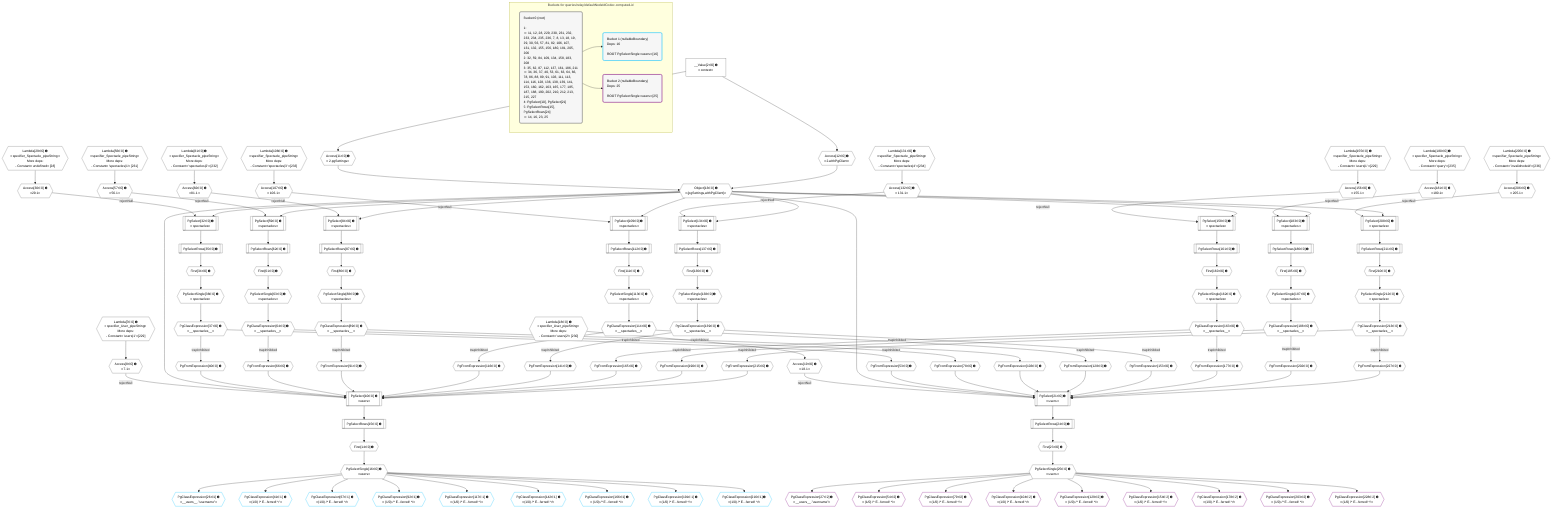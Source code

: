 %%{init: {'themeVariables': { 'fontSize': '12px'}}}%%
graph TD
    classDef path fill:#eee,stroke:#000,color:#000
    classDef plan fill:#fff,stroke-width:1px,color:#000
    classDef itemplan fill:#fff,stroke-width:2px,color:#000
    classDef unbatchedplan fill:#dff,stroke-width:1px,color:#000
    classDef sideeffectplan fill:#fcc,stroke-width:2px,color:#000
    classDef bucket fill:#f6f6f6,color:#000,stroke-width:2px,text-align:left

    subgraph "Buckets for queries/relay/defaultNodeIdCodec.computed-id"
    Bucket0("Bucket 0 (root)<br /><br />1: <br />ᐳ: 11, 12, 28, 229, 230, 231, 232, 233, 234, 235, 236, 7, 8, 13, 18, 19, 29, 30, 56, 57, 81, 82, 106, 107, 131, 132, 155, 156, 180, 181, 205, 206<br />2: 32, 59, 84, 109, 134, 158, 183, 208<br />3: 35, 62, 87, 112, 137, 161, 186, 211<br />ᐳ: 34, 36, 37, 40, 53, 61, 63, 64, 66, 78, 86, 88, 89, 91, 103, 111, 113, 114, 116, 128, 136, 138, 139, 141, 153, 160, 162, 163, 165, 177, 185, 187, 188, 190, 202, 210, 212, 213, 215, 227<br />4: PgSelect[10], PgSelect[21]<br />5: PgSelectRows[15], PgSelectRows[24]<br />ᐳ: 14, 16, 23, 25"):::bucket
    Bucket1("Bucket 1 (nullableBoundary)<br />Deps: 16<br /><br />ROOT PgSelectSingleᐸusersᐳ[16]"):::bucket
    Bucket2("Bucket 2 (nullableBoundary)<br />Deps: 25<br /><br />ROOT PgSelectSingleᐸusersᐳ[25]"):::bucket
    end
    Bucket0 --> Bucket1 & Bucket2

    %% plan dependencies
    PgSelect10[["PgSelect[10∈0] ➊<br />ᐸusersᐳ"]]:::plan
    Object13{{"Object[13∈0] ➊<br />ᐸ{pgSettings,withPgClient}ᐳ"}}:::plan
    Access8{{"Access[8∈0] ➊<br />ᐸ7.1ᐳ"}}:::plan
    PgFromExpression40{{"PgFromExpression[40∈0] ➊"}}:::plan
    PgFromExpression66{{"PgFromExpression[66∈0] ➊"}}:::plan
    PgFromExpression91{{"PgFromExpression[91∈0] ➊"}}:::plan
    PgFromExpression116{{"PgFromExpression[116∈0] ➊"}}:::plan
    PgFromExpression141{{"PgFromExpression[141∈0] ➊"}}:::plan
    PgFromExpression165{{"PgFromExpression[165∈0] ➊"}}:::plan
    PgFromExpression190{{"PgFromExpression[190∈0] ➊"}}:::plan
    PgFromExpression215{{"PgFromExpression[215∈0] ➊"}}:::plan
    Access8 -->|rejectNull| PgSelect10
    Object13 & PgFromExpression40 & PgFromExpression66 & PgFromExpression91 & PgFromExpression116 & PgFromExpression141 & PgFromExpression165 & PgFromExpression190 & PgFromExpression215 --> PgSelect10
    PgSelect21[["PgSelect[21∈0] ➊<br />ᐸusersᐳ"]]:::plan
    Access19{{"Access[19∈0] ➊<br />ᐸ18.1ᐳ"}}:::plan
    PgFromExpression53{{"PgFromExpression[53∈0] ➊"}}:::plan
    PgFromExpression78{{"PgFromExpression[78∈0] ➊"}}:::plan
    PgFromExpression103{{"PgFromExpression[103∈0] ➊"}}:::plan
    PgFromExpression128{{"PgFromExpression[128∈0] ➊"}}:::plan
    PgFromExpression153{{"PgFromExpression[153∈0] ➊"}}:::plan
    PgFromExpression177{{"PgFromExpression[177∈0] ➊"}}:::plan
    PgFromExpression202{{"PgFromExpression[202∈0] ➊"}}:::plan
    PgFromExpression227{{"PgFromExpression[227∈0] ➊"}}:::plan
    Access19 -->|rejectNull| PgSelect21
    Object13 & PgFromExpression53 & PgFromExpression78 & PgFromExpression103 & PgFromExpression128 & PgFromExpression153 & PgFromExpression177 & PgFromExpression202 & PgFromExpression227 --> PgSelect21
    Access11{{"Access[11∈0] ➊<br />ᐸ2.pgSettingsᐳ"}}:::plan
    Access12{{"Access[12∈0] ➊<br />ᐸ2.withPgClientᐳ"}}:::plan
    Access11 & Access12 --> Object13
    PgSelect32[["PgSelect[32∈0] ➊<br />ᐸspectaclesᐳ"]]:::plan
    Access30{{"Access[30∈0] ➊<br />ᐸ29.1ᐳ"}}:::plan
    Access30 -->|rejectNull| PgSelect32
    Object13 --> PgSelect32
    PgSelect59[["PgSelect[59∈0] ➊<br />ᐸspectaclesᐳ"]]:::plan
    Access57{{"Access[57∈0] ➊<br />ᐸ56.1ᐳ"}}:::plan
    Access57 -->|rejectNull| PgSelect59
    Object13 --> PgSelect59
    PgSelect84[["PgSelect[84∈0] ➊<br />ᐸspectaclesᐳ"]]:::plan
    Access82{{"Access[82∈0] ➊<br />ᐸ81.1ᐳ"}}:::plan
    Access82 -->|rejectNull| PgSelect84
    Object13 --> PgSelect84
    PgSelect109[["PgSelect[109∈0] ➊<br />ᐸspectaclesᐳ"]]:::plan
    Access107{{"Access[107∈0] ➊<br />ᐸ106.1ᐳ"}}:::plan
    Access107 -->|rejectNull| PgSelect109
    Object13 --> PgSelect109
    PgSelect134[["PgSelect[134∈0] ➊<br />ᐸspectaclesᐳ"]]:::plan
    Access132{{"Access[132∈0] ➊<br />ᐸ131.1ᐳ"}}:::plan
    Access132 -->|rejectNull| PgSelect134
    Object13 --> PgSelect134
    PgSelect158[["PgSelect[158∈0] ➊<br />ᐸspectaclesᐳ"]]:::plan
    Access156{{"Access[156∈0] ➊<br />ᐸ155.1ᐳ"}}:::plan
    Access156 -->|rejectNull| PgSelect158
    Object13 --> PgSelect158
    PgSelect183[["PgSelect[183∈0] ➊<br />ᐸspectaclesᐳ"]]:::plan
    Access181{{"Access[181∈0] ➊<br />ᐸ180.1ᐳ"}}:::plan
    Access181 -->|rejectNull| PgSelect183
    Object13 --> PgSelect183
    PgSelect208[["PgSelect[208∈0] ➊<br />ᐸspectaclesᐳ"]]:::plan
    Access206{{"Access[206∈0] ➊<br />ᐸ205.1ᐳ"}}:::plan
    Access206 -->|rejectNull| PgSelect208
    Object13 --> PgSelect208
    Lambda7{{"Lambda[7∈0] ➊<br />ᐸspecifier_User_pipeStringᐳ<br />More deps:<br />- Constantᐸ'users|1'ᐳ[229]"}}:::plan
    Lambda7 --> Access8
    __Value2["__Value[2∈0] ➊<br />ᐸcontextᐳ"]:::plan
    __Value2 --> Access11
    __Value2 --> Access12
    First14{{"First[14∈0] ➊"}}:::plan
    PgSelectRows15[["PgSelectRows[15∈0] ➊"]]:::plan
    PgSelectRows15 --> First14
    PgSelect10 --> PgSelectRows15
    PgSelectSingle16{{"PgSelectSingle[16∈0] ➊<br />ᐸusersᐳ"}}:::plan
    First14 --> PgSelectSingle16
    Lambda18{{"Lambda[18∈0] ➊<br />ᐸspecifier_User_pipeStringᐳ<br />More deps:<br />- Constantᐸ'users|2'ᐳ[230]"}}:::plan
    Lambda18 --> Access19
    First23{{"First[23∈0] ➊"}}:::plan
    PgSelectRows24[["PgSelectRows[24∈0] ➊"]]:::plan
    PgSelectRows24 --> First23
    PgSelect21 --> PgSelectRows24
    PgSelectSingle25{{"PgSelectSingle[25∈0] ➊<br />ᐸusersᐳ"}}:::plan
    First23 --> PgSelectSingle25
    Lambda29{{"Lambda[29∈0] ➊<br />ᐸspecifier_Spectacle_pipeStringᐳ<br />More deps:<br />- Constantᐸundefinedᐳ[28]"}}:::plan
    Lambda29 --> Access30
    First34{{"First[34∈0] ➊"}}:::plan
    PgSelectRows35[["PgSelectRows[35∈0] ➊"]]:::plan
    PgSelectRows35 --> First34
    PgSelect32 --> PgSelectRows35
    PgSelectSingle36{{"PgSelectSingle[36∈0] ➊<br />ᐸspectaclesᐳ"}}:::plan
    First34 --> PgSelectSingle36
    PgClassExpression37{{"PgClassExpression[37∈0] ➊<br />ᐸ__spectacles__ᐳ"}}:::plan
    PgSelectSingle36 --> PgClassExpression37
    PgClassExpression37 -->|trapInhibited| PgFromExpression40
    PgClassExpression37 -->|trapInhibited| PgFromExpression53
    Lambda56{{"Lambda[56∈0] ➊<br />ᐸspecifier_Spectacle_pipeStringᐳ<br />More deps:<br />- Constantᐸ'spectacles|1'ᐳ[231]"}}:::plan
    Lambda56 --> Access57
    First61{{"First[61∈0] ➊"}}:::plan
    PgSelectRows62[["PgSelectRows[62∈0] ➊"]]:::plan
    PgSelectRows62 --> First61
    PgSelect59 --> PgSelectRows62
    PgSelectSingle63{{"PgSelectSingle[63∈0] ➊<br />ᐸspectaclesᐳ"}}:::plan
    First61 --> PgSelectSingle63
    PgClassExpression64{{"PgClassExpression[64∈0] ➊<br />ᐸ__spectacles__ᐳ"}}:::plan
    PgSelectSingle63 --> PgClassExpression64
    PgClassExpression64 -->|trapInhibited| PgFromExpression66
    PgClassExpression64 -->|trapInhibited| PgFromExpression78
    Lambda81{{"Lambda[81∈0] ➊<br />ᐸspecifier_Spectacle_pipeStringᐳ<br />More deps:<br />- Constantᐸ'spectacles|2'ᐳ[232]"}}:::plan
    Lambda81 --> Access82
    First86{{"First[86∈0] ➊"}}:::plan
    PgSelectRows87[["PgSelectRows[87∈0] ➊"]]:::plan
    PgSelectRows87 --> First86
    PgSelect84 --> PgSelectRows87
    PgSelectSingle88{{"PgSelectSingle[88∈0] ➊<br />ᐸspectaclesᐳ"}}:::plan
    First86 --> PgSelectSingle88
    PgClassExpression89{{"PgClassExpression[89∈0] ➊<br />ᐸ__spectacles__ᐳ"}}:::plan
    PgSelectSingle88 --> PgClassExpression89
    PgClassExpression89 -->|trapInhibited| PgFromExpression91
    PgClassExpression89 -->|trapInhibited| PgFromExpression103
    Lambda106{{"Lambda[106∈0] ➊<br />ᐸspecifier_Spectacle_pipeStringᐳ<br />More deps:<br />- Constantᐸ'spectacles|3'ᐳ[233]"}}:::plan
    Lambda106 --> Access107
    First111{{"First[111∈0] ➊"}}:::plan
    PgSelectRows112[["PgSelectRows[112∈0] ➊"]]:::plan
    PgSelectRows112 --> First111
    PgSelect109 --> PgSelectRows112
    PgSelectSingle113{{"PgSelectSingle[113∈0] ➊<br />ᐸspectaclesᐳ"}}:::plan
    First111 --> PgSelectSingle113
    PgClassExpression114{{"PgClassExpression[114∈0] ➊<br />ᐸ__spectacles__ᐳ"}}:::plan
    PgSelectSingle113 --> PgClassExpression114
    PgClassExpression114 -->|trapInhibited| PgFromExpression116
    PgClassExpression114 -->|trapInhibited| PgFromExpression128
    Lambda131{{"Lambda[131∈0] ➊<br />ᐸspecifier_Spectacle_pipeStringᐳ<br />More deps:<br />- Constantᐸ'spectacles|4'ᐳ[234]"}}:::plan
    Lambda131 --> Access132
    First136{{"First[136∈0] ➊"}}:::plan
    PgSelectRows137[["PgSelectRows[137∈0] ➊"]]:::plan
    PgSelectRows137 --> First136
    PgSelect134 --> PgSelectRows137
    PgSelectSingle138{{"PgSelectSingle[138∈0] ➊<br />ᐸspectaclesᐳ"}}:::plan
    First136 --> PgSelectSingle138
    PgClassExpression139{{"PgClassExpression[139∈0] ➊<br />ᐸ__spectacles__ᐳ"}}:::plan
    PgSelectSingle138 --> PgClassExpression139
    PgClassExpression139 -->|trapInhibited| PgFromExpression141
    PgClassExpression139 -->|trapInhibited| PgFromExpression153
    Lambda155{{"Lambda[155∈0] ➊<br />ᐸspecifier_Spectacle_pipeStringᐳ<br />More deps:<br />- Constantᐸ'users|1'ᐳ[229]"}}:::plan
    Lambda155 --> Access156
    First160{{"First[160∈0] ➊"}}:::plan
    PgSelectRows161[["PgSelectRows[161∈0] ➊"]]:::plan
    PgSelectRows161 --> First160
    PgSelect158 --> PgSelectRows161
    PgSelectSingle162{{"PgSelectSingle[162∈0] ➊<br />ᐸspectaclesᐳ"}}:::plan
    First160 --> PgSelectSingle162
    PgClassExpression163{{"PgClassExpression[163∈0] ➊<br />ᐸ__spectacles__ᐳ"}}:::plan
    PgSelectSingle162 --> PgClassExpression163
    PgClassExpression163 -->|trapInhibited| PgFromExpression165
    PgClassExpression163 -->|trapInhibited| PgFromExpression177
    Lambda180{{"Lambda[180∈0] ➊<br />ᐸspecifier_Spectacle_pipeStringᐳ<br />More deps:<br />- Constantᐸ'query'ᐳ[235]"}}:::plan
    Lambda180 --> Access181
    First185{{"First[185∈0] ➊"}}:::plan
    PgSelectRows186[["PgSelectRows[186∈0] ➊"]]:::plan
    PgSelectRows186 --> First185
    PgSelect183 --> PgSelectRows186
    PgSelectSingle187{{"PgSelectSingle[187∈0] ➊<br />ᐸspectaclesᐳ"}}:::plan
    First185 --> PgSelectSingle187
    PgClassExpression188{{"PgClassExpression[188∈0] ➊<br />ᐸ__spectacles__ᐳ"}}:::plan
    PgSelectSingle187 --> PgClassExpression188
    PgClassExpression188 -->|trapInhibited| PgFromExpression190
    PgClassExpression188 -->|trapInhibited| PgFromExpression202
    Lambda205{{"Lambda[205∈0] ➊<br />ᐸspecifier_Spectacle_pipeStringᐳ<br />More deps:<br />- Constantᐸ'invalidnodeid'ᐳ[236]"}}:::plan
    Lambda205 --> Access206
    First210{{"First[210∈0] ➊"}}:::plan
    PgSelectRows211[["PgSelectRows[211∈0] ➊"]]:::plan
    PgSelectRows211 --> First210
    PgSelect208 --> PgSelectRows211
    PgSelectSingle212{{"PgSelectSingle[212∈0] ➊<br />ᐸspectaclesᐳ"}}:::plan
    First210 --> PgSelectSingle212
    PgClassExpression213{{"PgClassExpression[213∈0] ➊<br />ᐸ__spectacles__ᐳ"}}:::plan
    PgSelectSingle212 --> PgClassExpression213
    PgClassExpression213 -->|trapInhibited| PgFromExpression215
    PgClassExpression213 -->|trapInhibited| PgFromExpression227
    PgClassExpression26{{"PgClassExpression[26∈1] ➊<br />ᐸ__users__.”username”ᐳ"}}:::plan
    PgSelectSingle16 --> PgClassExpression26
    PgClassExpression41{{"PgClassExpression[41∈1] ➊<br />ᐸ(1/0) /* E...ferred! */ᐳ"}}:::plan
    PgSelectSingle16 --> PgClassExpression41
    PgClassExpression67{{"PgClassExpression[67∈1] ➊<br />ᐸ(1/0) /* E...ferred! */ᐳ"}}:::plan
    PgSelectSingle16 --> PgClassExpression67
    PgClassExpression92{{"PgClassExpression[92∈1] ➊<br />ᐸ(1/0) /* E...ferred! */ᐳ"}}:::plan
    PgSelectSingle16 --> PgClassExpression92
    PgClassExpression117{{"PgClassExpression[117∈1] ➊<br />ᐸ(1/0) /* E...ferred! */ᐳ"}}:::plan
    PgSelectSingle16 --> PgClassExpression117
    PgClassExpression142{{"PgClassExpression[142∈1] ➊<br />ᐸ(1/0) /* E...ferred! */ᐳ"}}:::plan
    PgSelectSingle16 --> PgClassExpression142
    PgClassExpression166{{"PgClassExpression[166∈1] ➊<br />ᐸ(1/0) /* E...ferred! */ᐳ"}}:::plan
    PgSelectSingle16 --> PgClassExpression166
    PgClassExpression191{{"PgClassExpression[191∈1] ➊<br />ᐸ(1/0) /* E...ferred! */ᐳ"}}:::plan
    PgSelectSingle16 --> PgClassExpression191
    PgClassExpression216{{"PgClassExpression[216∈1] ➊<br />ᐸ(1/0) /* E...ferred! */ᐳ"}}:::plan
    PgSelectSingle16 --> PgClassExpression216
    PgClassExpression27{{"PgClassExpression[27∈2] ➊<br />ᐸ__users__.”username”ᐳ"}}:::plan
    PgSelectSingle25 --> PgClassExpression27
    PgClassExpression54{{"PgClassExpression[54∈2] ➊<br />ᐸ(1/0) /* E...ferred! */ᐳ"}}:::plan
    PgSelectSingle25 --> PgClassExpression54
    PgClassExpression79{{"PgClassExpression[79∈2] ➊<br />ᐸ(1/0) /* E...ferred! */ᐳ"}}:::plan
    PgSelectSingle25 --> PgClassExpression79
    PgClassExpression104{{"PgClassExpression[104∈2] ➊<br />ᐸ(1/0) /* E...ferred! */ᐳ"}}:::plan
    PgSelectSingle25 --> PgClassExpression104
    PgClassExpression129{{"PgClassExpression[129∈2] ➊<br />ᐸ(1/0) /* E...ferred! */ᐳ"}}:::plan
    PgSelectSingle25 --> PgClassExpression129
    PgClassExpression154{{"PgClassExpression[154∈2] ➊<br />ᐸ(1/0) /* E...ferred! */ᐳ"}}:::plan
    PgSelectSingle25 --> PgClassExpression154
    PgClassExpression178{{"PgClassExpression[178∈2] ➊<br />ᐸ(1/0) /* E...ferred! */ᐳ"}}:::plan
    PgSelectSingle25 --> PgClassExpression178
    PgClassExpression203{{"PgClassExpression[203∈2] ➊<br />ᐸ(1/0) /* E...ferred! */ᐳ"}}:::plan
    PgSelectSingle25 --> PgClassExpression203
    PgClassExpression228{{"PgClassExpression[228∈2] ➊<br />ᐸ(1/0) /* E...ferred! */ᐳ"}}:::plan
    PgSelectSingle25 --> PgClassExpression228

    %% define steps
    classDef bucket0 stroke:#696969
    class Bucket0,__Value2,Lambda7,Access8,PgSelect10,Access11,Access12,Object13,First14,PgSelectRows15,PgSelectSingle16,Lambda18,Access19,PgSelect21,First23,PgSelectRows24,PgSelectSingle25,Lambda29,Access30,PgSelect32,First34,PgSelectRows35,PgSelectSingle36,PgClassExpression37,PgFromExpression40,PgFromExpression53,Lambda56,Access57,PgSelect59,First61,PgSelectRows62,PgSelectSingle63,PgClassExpression64,PgFromExpression66,PgFromExpression78,Lambda81,Access82,PgSelect84,First86,PgSelectRows87,PgSelectSingle88,PgClassExpression89,PgFromExpression91,PgFromExpression103,Lambda106,Access107,PgSelect109,First111,PgSelectRows112,PgSelectSingle113,PgClassExpression114,PgFromExpression116,PgFromExpression128,Lambda131,Access132,PgSelect134,First136,PgSelectRows137,PgSelectSingle138,PgClassExpression139,PgFromExpression141,PgFromExpression153,Lambda155,Access156,PgSelect158,First160,PgSelectRows161,PgSelectSingle162,PgClassExpression163,PgFromExpression165,PgFromExpression177,Lambda180,Access181,PgSelect183,First185,PgSelectRows186,PgSelectSingle187,PgClassExpression188,PgFromExpression190,PgFromExpression202,Lambda205,Access206,PgSelect208,First210,PgSelectRows211,PgSelectSingle212,PgClassExpression213,PgFromExpression215,PgFromExpression227 bucket0
    classDef bucket1 stroke:#00bfff
    class Bucket1,PgClassExpression26,PgClassExpression41,PgClassExpression67,PgClassExpression92,PgClassExpression117,PgClassExpression142,PgClassExpression166,PgClassExpression191,PgClassExpression216 bucket1
    classDef bucket2 stroke:#7f007f
    class Bucket2,PgClassExpression27,PgClassExpression54,PgClassExpression79,PgClassExpression104,PgClassExpression129,PgClassExpression154,PgClassExpression178,PgClassExpression203,PgClassExpression228 bucket2